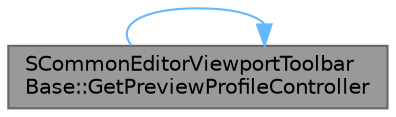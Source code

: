 digraph "SCommonEditorViewportToolbarBase::GetPreviewProfileController"
{
 // INTERACTIVE_SVG=YES
 // LATEX_PDF_SIZE
  bgcolor="transparent";
  edge [fontname=Helvetica,fontsize=10,labelfontname=Helvetica,labelfontsize=10];
  node [fontname=Helvetica,fontsize=10,shape=box,height=0.2,width=0.4];
  rankdir="LR";
  Node1 [id="Node000001",label="SCommonEditorViewportToolbar\lBase::GetPreviewProfileController",height=0.2,width=0.4,color="gray40", fillcolor="grey60", style="filled", fontcolor="black",tooltip="Gets the preview profile controller explicitly set to this toolbar."];
  Node1 -> Node1 [id="edge1_Node000001_Node000001",color="steelblue1",style="solid",tooltip=" "];
}
